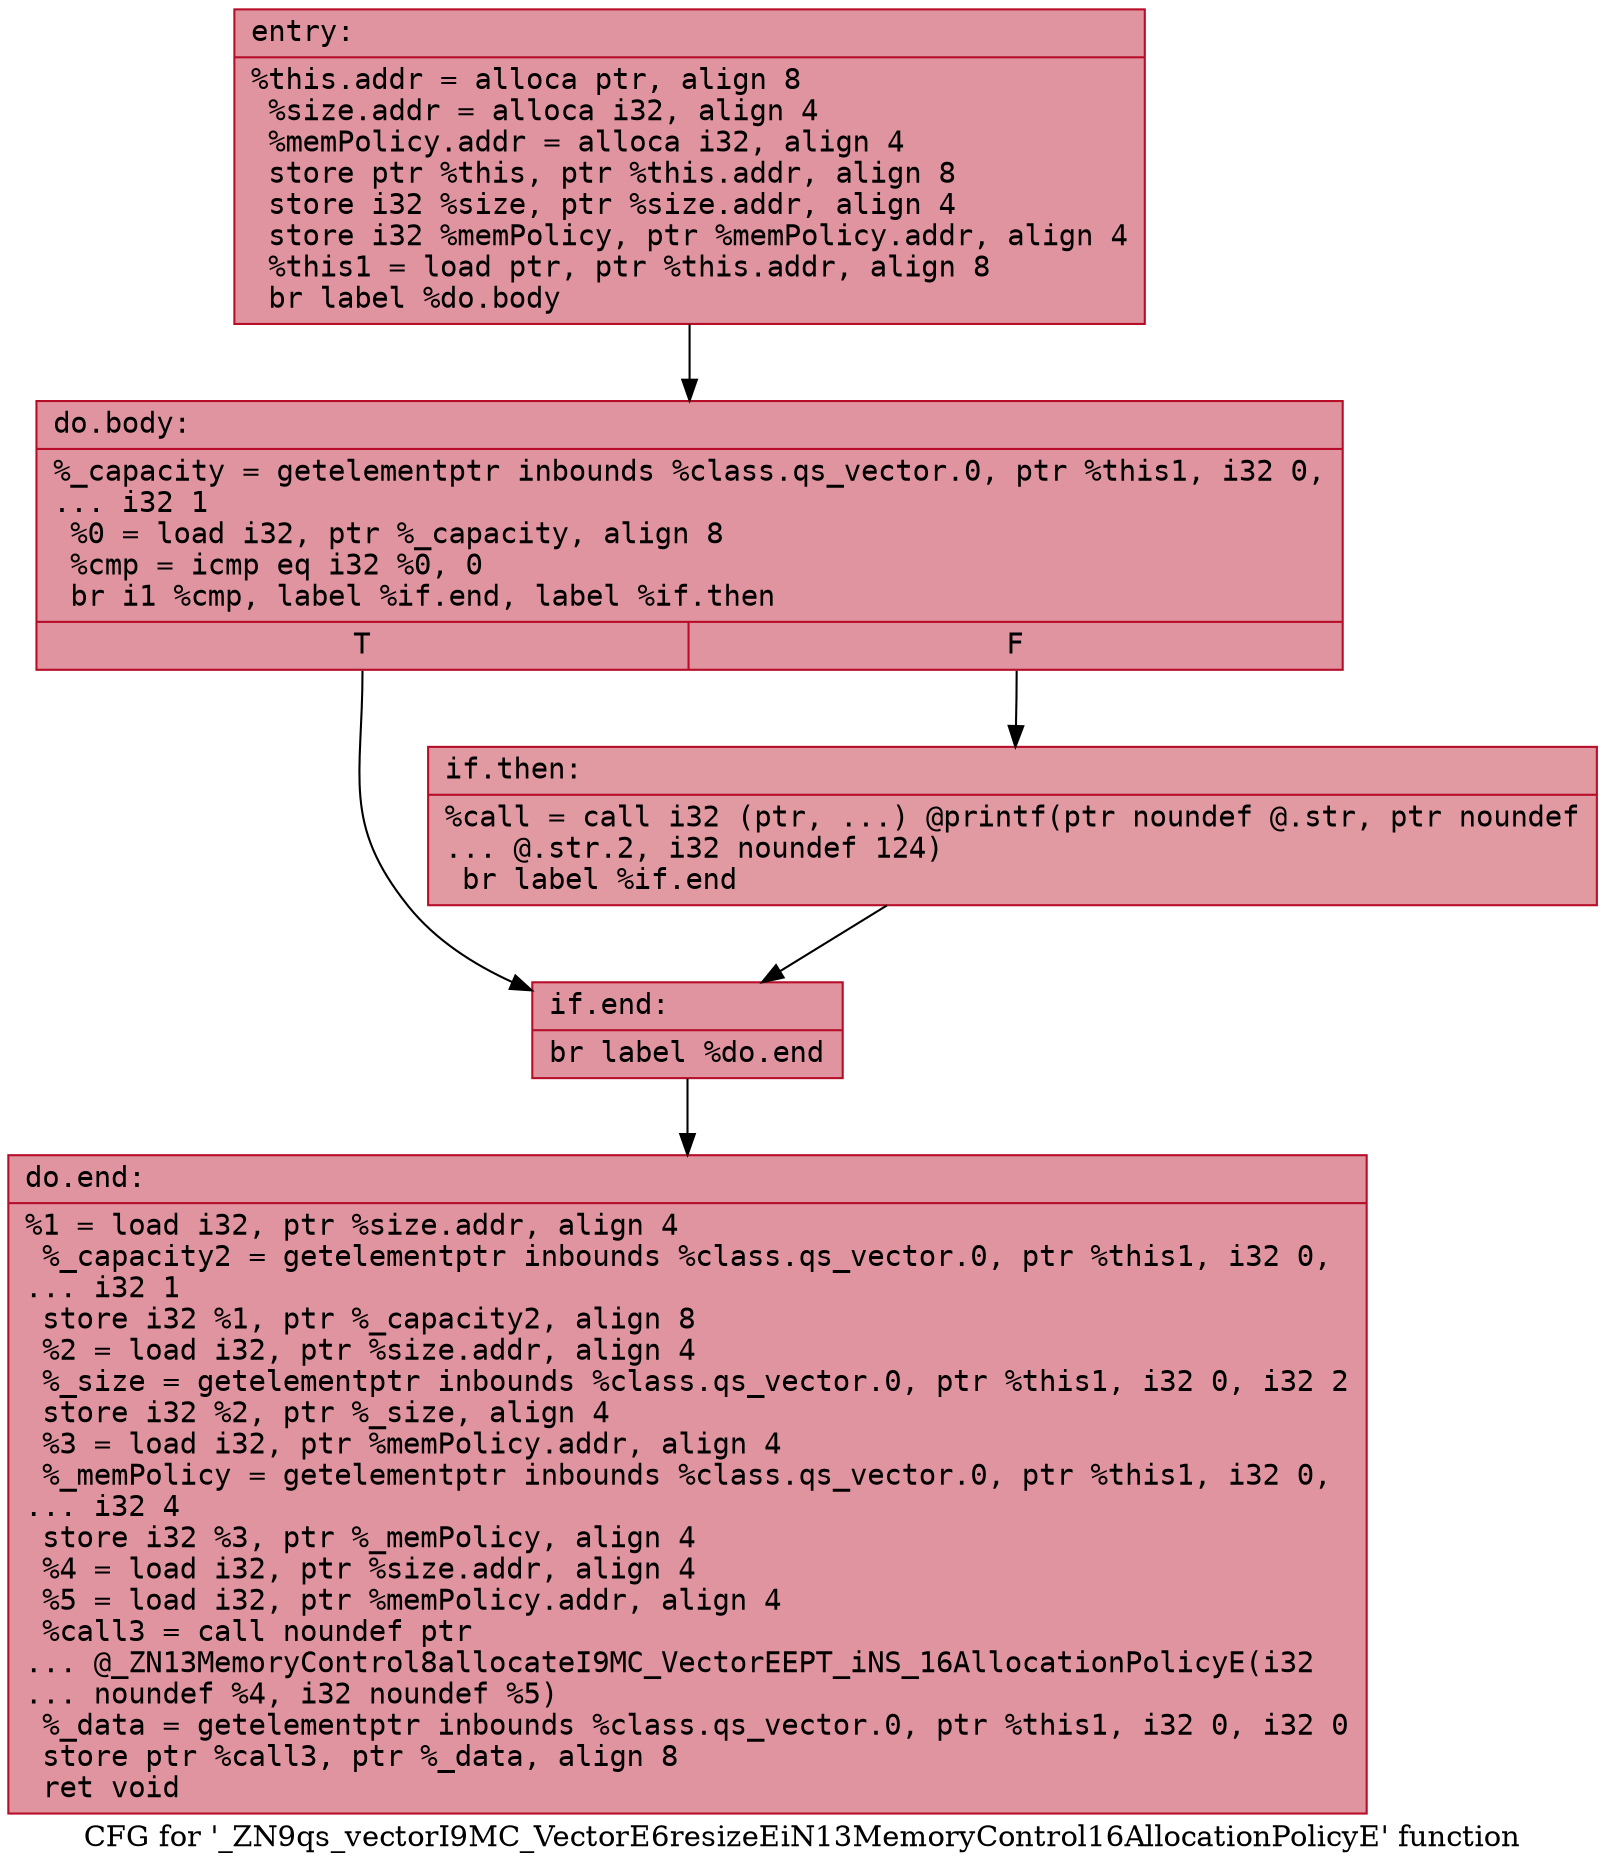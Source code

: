 digraph "CFG for '_ZN9qs_vectorI9MC_VectorE6resizeEiN13MemoryControl16AllocationPolicyE' function" {
	label="CFG for '_ZN9qs_vectorI9MC_VectorE6resizeEiN13MemoryControl16AllocationPolicyE' function";

	Node0x55dfe4b429b0 [shape=record,color="#b70d28ff", style=filled, fillcolor="#b70d2870" fontname="Courier",label="{entry:\l|  %this.addr = alloca ptr, align 8\l  %size.addr = alloca i32, align 4\l  %memPolicy.addr = alloca i32, align 4\l  store ptr %this, ptr %this.addr, align 8\l  store i32 %size, ptr %size.addr, align 4\l  store i32 %memPolicy, ptr %memPolicy.addr, align 4\l  %this1 = load ptr, ptr %this.addr, align 8\l  br label %do.body\l}"];
	Node0x55dfe4b429b0 -> Node0x55dfe4b42a20[tooltip="entry -> do.body\nProbability 100.00%" ];
	Node0x55dfe4b42a20 [shape=record,color="#b70d28ff", style=filled, fillcolor="#b70d2870" fontname="Courier",label="{do.body:\l|  %_capacity = getelementptr inbounds %class.qs_vector.0, ptr %this1, i32 0,\l... i32 1\l  %0 = load i32, ptr %_capacity, align 8\l  %cmp = icmp eq i32 %0, 0\l  br i1 %cmp, label %if.end, label %if.then\l|{<s0>T|<s1>F}}"];
	Node0x55dfe4b42a20:s0 -> Node0x55dfe4b433e0[tooltip="do.body -> if.end\nProbability 37.50%" ];
	Node0x55dfe4b42a20:s1 -> Node0x55dfe4b43450[tooltip="do.body -> if.then\nProbability 62.50%" ];
	Node0x55dfe4b43450 [shape=record,color="#b70d28ff", style=filled, fillcolor="#bb1b2c70" fontname="Courier",label="{if.then:\l|  %call = call i32 (ptr, ...) @printf(ptr noundef @.str, ptr noundef\l... @.str.2, i32 noundef 124)\l  br label %if.end\l}"];
	Node0x55dfe4b43450 -> Node0x55dfe4b433e0[tooltip="if.then -> if.end\nProbability 100.00%" ];
	Node0x55dfe4b433e0 [shape=record,color="#b70d28ff", style=filled, fillcolor="#b70d2870" fontname="Courier",label="{if.end:\l|  br label %do.end\l}"];
	Node0x55dfe4b433e0 -> Node0x55dfe4b437f0[tooltip="if.end -> do.end\nProbability 100.00%" ];
	Node0x55dfe4b437f0 [shape=record,color="#b70d28ff", style=filled, fillcolor="#b70d2870" fontname="Courier",label="{do.end:\l|  %1 = load i32, ptr %size.addr, align 4\l  %_capacity2 = getelementptr inbounds %class.qs_vector.0, ptr %this1, i32 0,\l... i32 1\l  store i32 %1, ptr %_capacity2, align 8\l  %2 = load i32, ptr %size.addr, align 4\l  %_size = getelementptr inbounds %class.qs_vector.0, ptr %this1, i32 0, i32 2\l  store i32 %2, ptr %_size, align 4\l  %3 = load i32, ptr %memPolicy.addr, align 4\l  %_memPolicy = getelementptr inbounds %class.qs_vector.0, ptr %this1, i32 0,\l... i32 4\l  store i32 %3, ptr %_memPolicy, align 4\l  %4 = load i32, ptr %size.addr, align 4\l  %5 = load i32, ptr %memPolicy.addr, align 4\l  %call3 = call noundef ptr\l... @_ZN13MemoryControl8allocateI9MC_VectorEEPT_iNS_16AllocationPolicyE(i32\l... noundef %4, i32 noundef %5)\l  %_data = getelementptr inbounds %class.qs_vector.0, ptr %this1, i32 0, i32 0\l  store ptr %call3, ptr %_data, align 8\l  ret void\l}"];
}
